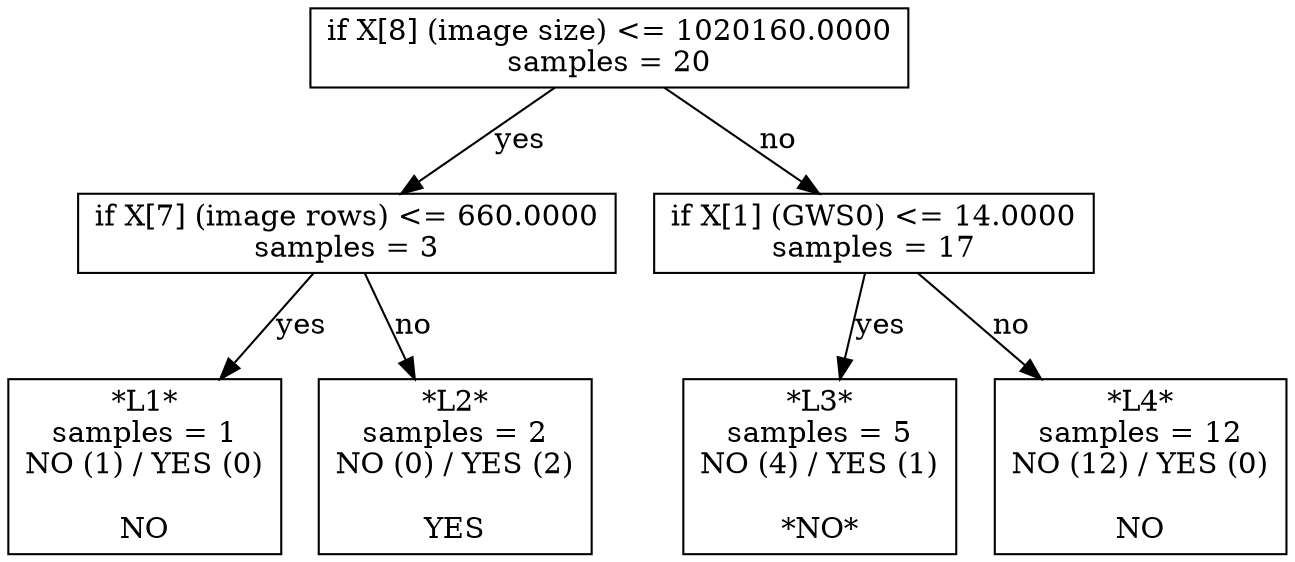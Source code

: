 digraph Tree {
0 [label="if X[8] (image size) <= 1020160.0000\nsamples = 20", shape="box"] ;
1 [label="if X[7] (image rows) <= 660.0000\nsamples = 3", shape="box"] ;
0 -> 1 [label="yes"];
2 [label="*L1*\nsamples = 1\nNO (1) / YES (0)\n\nNO", shape="box"] ;
1 -> 2 [label="yes"];
3 [label="*L2*\nsamples = 2\nNO (0) / YES (2)\n\nYES", shape="box"] ;
1 -> 3 [label="no"];
4 [label="if X[1] (GWS0) <= 14.0000\nsamples = 17", shape="box"] ;
0 -> 4 [label="no"];
5 [label="*L3*\nsamples = 5\nNO (4) / YES (1)\n\n*NO*", shape="box"] ;
4 -> 5 [label="yes"];
6 [label="*L4*\nsamples = 12\nNO (12) / YES (0)\n\nNO", shape="box"] ;
4 -> 6 [label="no"];
}

